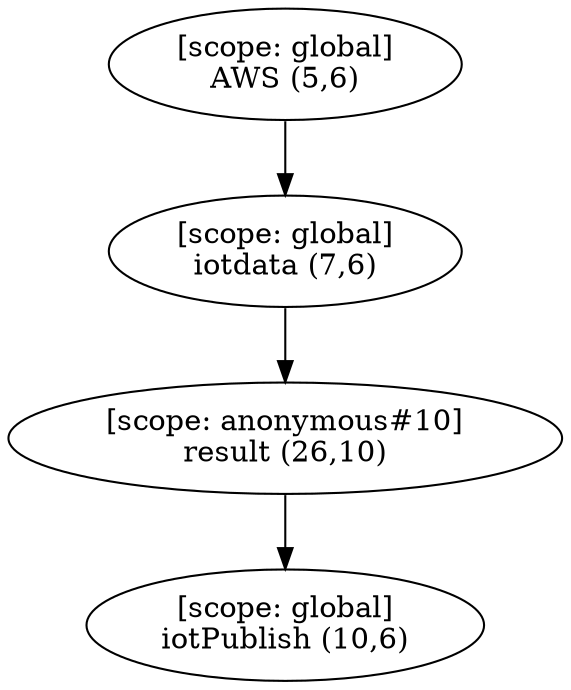 digraph G {
  graph [ rankdir =TB ];
subgraph global {
  graph [ label = "Scope [global]" ];
  "[scope: global]
AWS (5,6)";
  "[scope: global]
iotdata (7,6)";
  "[scope: global]
iotPublish (10,6)";
}

subgraph anonymous_10 {
  graph [ label = "Scope [anonymous_10]" ];
  "[scope: anonymous#10]
result (26,10)";
}

  "[scope: global]
AWS (5,6)" -> "[scope: global]
iotdata (7,6)";
  "[scope: global]
iotdata (7,6)" -> "[scope: anonymous#10]
result (26,10)";
  "[scope: anonymous#10]
result (26,10)" -> "[scope: global]
iotPublish (10,6)";
}
